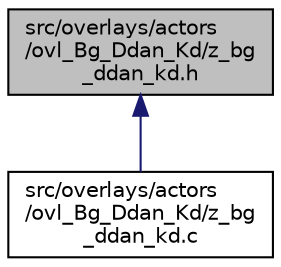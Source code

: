digraph "src/overlays/actors/ovl_Bg_Ddan_Kd/z_bg_ddan_kd.h"
{
 // LATEX_PDF_SIZE
  edge [fontname="Helvetica",fontsize="10",labelfontname="Helvetica",labelfontsize="10"];
  node [fontname="Helvetica",fontsize="10",shape=record];
  Node1 [label="src/overlays/actors\l/ovl_Bg_Ddan_Kd/z_bg\l_ddan_kd.h",height=0.2,width=0.4,color="black", fillcolor="grey75", style="filled", fontcolor="black",tooltip=" "];
  Node1 -> Node2 [dir="back",color="midnightblue",fontsize="10",style="solid",fontname="Helvetica"];
  Node2 [label="src/overlays/actors\l/ovl_Bg_Ddan_Kd/z_bg\l_ddan_kd.c",height=0.2,width=0.4,color="black", fillcolor="white", style="filled",URL="$dd/dd0/z__bg__ddan__kd_8c.html",tooltip=" "];
}

